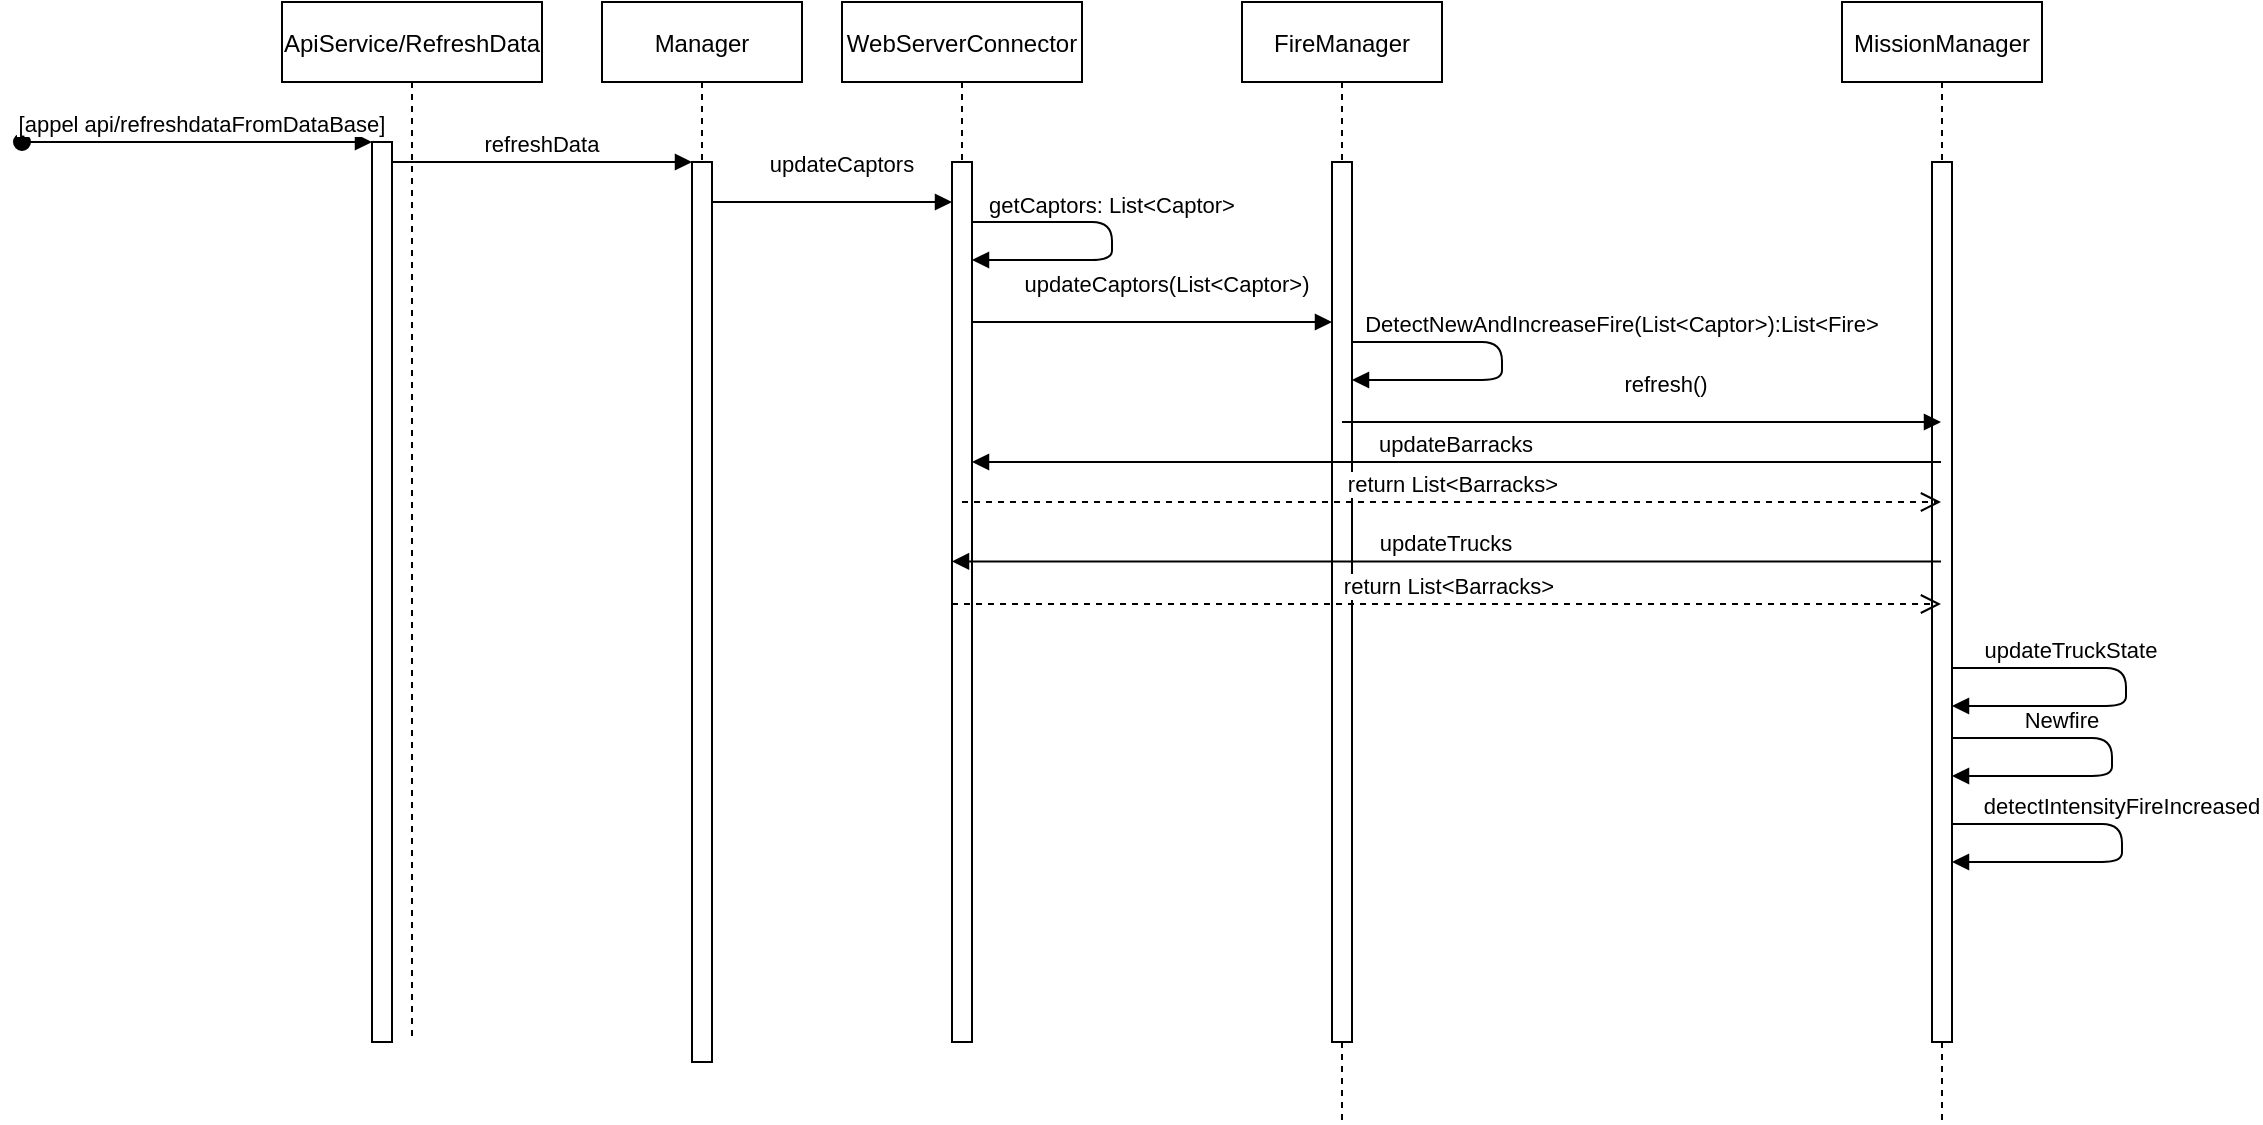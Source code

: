 <mxfile version="14.0.5" type="github">
  <diagram name="Page-1" id="13e1069c-82ec-6db2-03f1-153e76fe0fe0">
    <mxGraphModel dx="914" dy="1036" grid="1" gridSize="10" guides="1" tooltips="1" connect="1" arrows="1" fold="1" page="1" pageScale="1" pageWidth="1100" pageHeight="850" background="#ffffff" math="0" shadow="0">
      <root>
        <mxCell id="0" />
        <mxCell id="1" parent="0" />
        <mxCell id="ytdSUjh50x-NLadKz5zi-1" value="ApiService/RefreshData" style="shape=umlLifeline;perimeter=lifelinePerimeter;container=1;collapsible=0;recursiveResize=0;rounded=0;shadow=0;strokeWidth=1;" vertex="1" parent="1">
          <mxGeometry x="1249" y="80" width="130" height="520" as="geometry" />
        </mxCell>
        <mxCell id="ytdSUjh50x-NLadKz5zi-2" value="" style="points=[];perimeter=orthogonalPerimeter;rounded=0;shadow=0;strokeWidth=1;" vertex="1" parent="ytdSUjh50x-NLadKz5zi-1">
          <mxGeometry x="45" y="70" width="10" height="450" as="geometry" />
        </mxCell>
        <mxCell id="ytdSUjh50x-NLadKz5zi-3" value="[appel api/refreshdataFromDataBase]" style="verticalAlign=bottom;startArrow=oval;endArrow=block;startSize=8;shadow=0;strokeWidth=1;" edge="1" parent="ytdSUjh50x-NLadKz5zi-1" target="ytdSUjh50x-NLadKz5zi-2">
          <mxGeometry x="0.029" relative="1" as="geometry">
            <mxPoint x="-130" y="70" as="sourcePoint" />
            <mxPoint as="offset" />
          </mxGeometry>
        </mxCell>
        <mxCell id="ytdSUjh50x-NLadKz5zi-4" value="Manager" style="shape=umlLifeline;perimeter=lifelinePerimeter;container=1;collapsible=0;recursiveResize=0;rounded=0;shadow=0;strokeWidth=1;" vertex="1" parent="1">
          <mxGeometry x="1409" y="80" width="100" height="530" as="geometry" />
        </mxCell>
        <mxCell id="ytdSUjh50x-NLadKz5zi-5" value="" style="points=[];perimeter=orthogonalPerimeter;rounded=0;shadow=0;strokeWidth=1;" vertex="1" parent="ytdSUjh50x-NLadKz5zi-4">
          <mxGeometry x="45" y="80" width="10" height="450" as="geometry" />
        </mxCell>
        <mxCell id="ytdSUjh50x-NLadKz5zi-6" value="refreshData" style="verticalAlign=bottom;endArrow=block;entryX=0;entryY=0;shadow=0;strokeWidth=1;" edge="1" parent="1" source="ytdSUjh50x-NLadKz5zi-2" target="ytdSUjh50x-NLadKz5zi-5">
          <mxGeometry relative="1" as="geometry">
            <mxPoint x="1434" y="160" as="sourcePoint" />
          </mxGeometry>
        </mxCell>
        <mxCell id="ytdSUjh50x-NLadKz5zi-7" value="WebServerConnector" style="shape=umlLifeline;perimeter=lifelinePerimeter;container=1;collapsible=0;recursiveResize=0;rounded=0;shadow=0;strokeWidth=1;" vertex="1" parent="1">
          <mxGeometry x="1529" y="80" width="120" height="520" as="geometry" />
        </mxCell>
        <mxCell id="ytdSUjh50x-NLadKz5zi-8" value="" style="points=[];perimeter=orthogonalPerimeter;rounded=0;shadow=0;strokeWidth=1;" vertex="1" parent="ytdSUjh50x-NLadKz5zi-7">
          <mxGeometry x="55" y="80" width="10" height="440" as="geometry" />
        </mxCell>
        <mxCell id="ytdSUjh50x-NLadKz5zi-9" value="getCaptors: List&lt;Captor&gt;" style="verticalAlign=bottom;endArrow=block;shadow=0;strokeWidth=1;" edge="1" parent="ytdSUjh50x-NLadKz5zi-7" source="ytdSUjh50x-NLadKz5zi-8" target="ytdSUjh50x-NLadKz5zi-8">
          <mxGeometry x="-0.112" relative="1" as="geometry">
            <mxPoint x="60" y="110" as="sourcePoint" />
            <mxPoint x="60" y="129" as="targetPoint" />
            <Array as="points">
              <mxPoint x="135" y="110" />
              <mxPoint x="135" y="129" />
            </Array>
            <mxPoint as="offset" />
          </mxGeometry>
        </mxCell>
        <mxCell id="ytdSUjh50x-NLadKz5zi-10" value="MissionManager" style="shape=umlLifeline;perimeter=lifelinePerimeter;container=1;collapsible=0;recursiveResize=0;rounded=0;shadow=0;strokeWidth=1;" vertex="1" parent="1">
          <mxGeometry x="2029" y="80" width="100" height="560" as="geometry" />
        </mxCell>
        <mxCell id="ytdSUjh50x-NLadKz5zi-11" value="" style="points=[];perimeter=orthogonalPerimeter;rounded=0;shadow=0;strokeWidth=1;" vertex="1" parent="ytdSUjh50x-NLadKz5zi-10">
          <mxGeometry x="45" y="80" width="10" height="440" as="geometry" />
        </mxCell>
        <mxCell id="ytdSUjh50x-NLadKz5zi-12" value="Newfire" style="verticalAlign=bottom;endArrow=block;shadow=0;strokeWidth=1;" edge="1" parent="ytdSUjh50x-NLadKz5zi-10">
          <mxGeometry x="-0.386" relative="1" as="geometry">
            <mxPoint x="55" y="368" as="sourcePoint" />
            <mxPoint x="55" y="387" as="targetPoint" />
            <Array as="points">
              <mxPoint x="135" y="368" />
              <mxPoint x="135" y="387" />
            </Array>
            <mxPoint as="offset" />
          </mxGeometry>
        </mxCell>
        <mxCell id="ytdSUjh50x-NLadKz5zi-13" value="detectIntensityFireIncreased" style="verticalAlign=bottom;endArrow=block;shadow=0;strokeWidth=1;" edge="1" parent="ytdSUjh50x-NLadKz5zi-10">
          <mxGeometry x="-0.101" relative="1" as="geometry">
            <mxPoint x="55" y="411" as="sourcePoint" />
            <mxPoint x="55" y="430" as="targetPoint" />
            <Array as="points">
              <mxPoint x="140" y="411" />
              <mxPoint x="140" y="430" />
            </Array>
            <mxPoint as="offset" />
          </mxGeometry>
        </mxCell>
        <mxCell id="ytdSUjh50x-NLadKz5zi-14" value="updateTruckState" style="verticalAlign=bottom;endArrow=block;shadow=0;strokeWidth=1;" edge="1" parent="ytdSUjh50x-NLadKz5zi-10">
          <mxGeometry x="-0.386" relative="1" as="geometry">
            <mxPoint x="55" y="333" as="sourcePoint" />
            <mxPoint x="55" y="352" as="targetPoint" />
            <Array as="points">
              <mxPoint x="142" y="333" />
              <mxPoint x="142" y="352" />
            </Array>
            <mxPoint as="offset" />
          </mxGeometry>
        </mxCell>
        <mxCell id="ytdSUjh50x-NLadKz5zi-15" value="FireManager" style="shape=umlLifeline;perimeter=lifelinePerimeter;container=1;collapsible=0;recursiveResize=0;rounded=0;shadow=0;strokeWidth=1;" vertex="1" parent="1">
          <mxGeometry x="1729" y="80" width="100" height="560" as="geometry" />
        </mxCell>
        <mxCell id="ytdSUjh50x-NLadKz5zi-16" value="" style="points=[];perimeter=orthogonalPerimeter;rounded=0;shadow=0;strokeWidth=1;" vertex="1" parent="ytdSUjh50x-NLadKz5zi-15">
          <mxGeometry x="45" y="80" width="10" height="440" as="geometry" />
        </mxCell>
        <mxCell id="ytdSUjh50x-NLadKz5zi-17" value="DetectNewAndIncreaseFire(List&lt;Captor&gt;):List&lt;Fire&gt;" style="verticalAlign=bottom;endArrow=block;shadow=0;strokeWidth=1;" edge="1" parent="ytdSUjh50x-NLadKz5zi-15" source="ytdSUjh50x-NLadKz5zi-16" target="ytdSUjh50x-NLadKz5zi-16">
          <mxGeometry x="-0.112" y="60" relative="1" as="geometry">
            <mxPoint x="60" y="170.0" as="sourcePoint" />
            <mxPoint x="60" y="189.0" as="targetPoint" />
            <Array as="points">
              <mxPoint x="130" y="170" />
              <mxPoint x="130" y="189" />
            </Array>
            <mxPoint as="offset" />
          </mxGeometry>
        </mxCell>
        <mxCell id="ytdSUjh50x-NLadKz5zi-18" value="updateCaptors" style="verticalAlign=bottom;endArrow=block;shadow=0;strokeWidth=1;" edge="1" parent="1" source="ytdSUjh50x-NLadKz5zi-5" target="ytdSUjh50x-NLadKz5zi-8">
          <mxGeometry x="0.083" y="10" relative="1" as="geometry">
            <mxPoint x="1473.89" y="180.0" as="sourcePoint" />
            <mxPoint x="1594.1" y="180.0" as="targetPoint" />
            <Array as="points">
              <mxPoint x="1549" y="180" />
            </Array>
            <mxPoint as="offset" />
          </mxGeometry>
        </mxCell>
        <mxCell id="ytdSUjh50x-NLadKz5zi-19" value="updateCaptors(List&lt;Captor&gt;)" style="verticalAlign=bottom;endArrow=block;shadow=0;strokeWidth=1;" edge="1" parent="1" source="ytdSUjh50x-NLadKz5zi-8" target="ytdSUjh50x-NLadKz5zi-16">
          <mxGeometry x="0.083" y="10" relative="1" as="geometry">
            <mxPoint x="1599" y="240.0" as="sourcePoint" />
            <mxPoint x="1719" y="240.0" as="targetPoint" />
            <Array as="points">
              <mxPoint x="1684" y="240" />
            </Array>
            <mxPoint as="offset" />
          </mxGeometry>
        </mxCell>
        <mxCell id="ytdSUjh50x-NLadKz5zi-20" value="updateTrucks" style="verticalAlign=bottom;endArrow=block;shadow=0;strokeWidth=1;" edge="1" parent="1" source="ytdSUjh50x-NLadKz5zi-10">
          <mxGeometry relative="1" as="geometry">
            <mxPoint x="1464" y="359.71" as="sourcePoint" />
            <mxPoint x="1584.0" y="359.71" as="targetPoint" />
            <Array as="points" />
          </mxGeometry>
        </mxCell>
        <mxCell id="ytdSUjh50x-NLadKz5zi-21" value="return List&amp;lt;Barracks&amp;gt;" style="html=1;verticalAlign=bottom;endArrow=open;dashed=1;endSize=8;" edge="1" parent="1" source="ytdSUjh50x-NLadKz5zi-7" target="ytdSUjh50x-NLadKz5zi-10">
          <mxGeometry relative="1" as="geometry">
            <mxPoint x="1559" y="330" as="sourcePoint" />
            <mxPoint x="1479" y="330" as="targetPoint" />
            <Array as="points">
              <mxPoint x="1680" y="330" />
            </Array>
          </mxGeometry>
        </mxCell>
        <mxCell id="ytdSUjh50x-NLadKz5zi-22" value="return List&amp;lt;Barracks&amp;gt;" style="html=1;verticalAlign=bottom;endArrow=open;dashed=1;endSize=8;" edge="1" parent="1" target="ytdSUjh50x-NLadKz5zi-10">
          <mxGeometry relative="1" as="geometry">
            <mxPoint x="1584.0" y="381" as="sourcePoint" />
            <mxPoint x="1464" y="381" as="targetPoint" />
            <Array as="points" />
          </mxGeometry>
        </mxCell>
        <mxCell id="ytdSUjh50x-NLadKz5zi-23" value="refresh()" style="verticalAlign=bottom;endArrow=block;shadow=0;strokeWidth=1;" edge="1" parent="1" source="ytdSUjh50x-NLadKz5zi-15" target="ytdSUjh50x-NLadKz5zi-10">
          <mxGeometry x="0.083" y="10" relative="1" as="geometry">
            <mxPoint x="1850" y="290" as="sourcePoint" />
            <mxPoint x="2030" y="290" as="targetPoint" />
            <Array as="points">
              <mxPoint x="1940" y="290" />
            </Array>
            <mxPoint as="offset" />
          </mxGeometry>
        </mxCell>
        <mxCell id="ytdSUjh50x-NLadKz5zi-24" value="updateBarracks" style="verticalAlign=bottom;endArrow=block;shadow=0;strokeWidth=1;" edge="1" parent="1" source="ytdSUjh50x-NLadKz5zi-10" target="ytdSUjh50x-NLadKz5zi-8">
          <mxGeometry relative="1" as="geometry">
            <mxPoint x="1463.79" y="304.84" as="sourcePoint" />
            <mxPoint x="1589" y="305" as="targetPoint" />
            <Array as="points">
              <mxPoint x="1900" y="310" />
            </Array>
          </mxGeometry>
        </mxCell>
      </root>
    </mxGraphModel>
  </diagram>
</mxfile>

